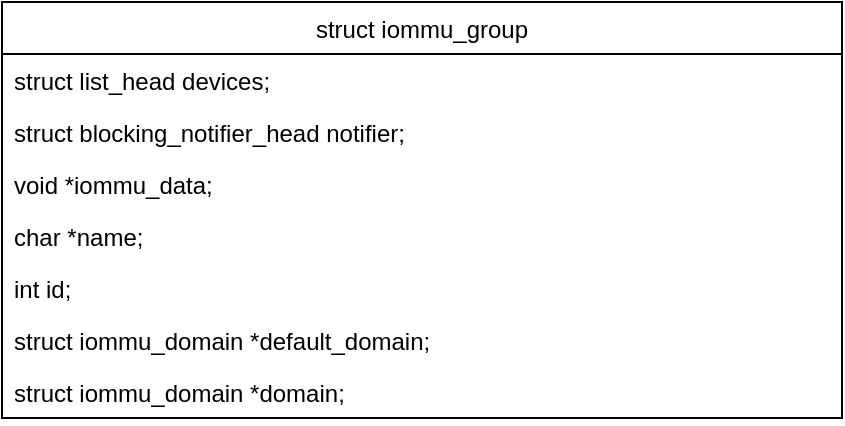 <mxfile version="13.10.4" type="github">
  <diagram id="jF2BiRyFO9prTv9uUxRV" name="Page-1">
    <mxGraphModel dx="1185" dy="623" grid="1" gridSize="10" guides="1" tooltips="1" connect="1" arrows="1" fold="1" page="1" pageScale="1" pageWidth="827" pageHeight="1169" math="0" shadow="0">
      <root>
        <mxCell id="0" />
        <mxCell id="1" parent="0" />
        <mxCell id="1iGd0J-4ECCVOC-DaMyH-1" value="struct iommu_group" style="swimlane;fontStyle=0;childLayout=stackLayout;horizontal=1;startSize=26;fillColor=none;horizontalStack=0;resizeParent=1;resizeParentMax=0;resizeLast=0;collapsible=1;marginBottom=0;" vertex="1" parent="1">
          <mxGeometry x="90" y="570" width="420" height="208" as="geometry" />
        </mxCell>
        <mxCell id="1iGd0J-4ECCVOC-DaMyH-2" value="struct list_head devices;" style="text;strokeColor=none;fillColor=none;align=left;verticalAlign=top;spacingLeft=4;spacingRight=4;overflow=hidden;rotatable=0;points=[[0,0.5],[1,0.5]];portConstraint=eastwest;" vertex="1" parent="1iGd0J-4ECCVOC-DaMyH-1">
          <mxGeometry y="26" width="420" height="26" as="geometry" />
        </mxCell>
        <mxCell id="1iGd0J-4ECCVOC-DaMyH-3" value="struct blocking_notifier_head notifier;" style="text;strokeColor=none;fillColor=none;align=left;verticalAlign=top;spacingLeft=4;spacingRight=4;overflow=hidden;rotatable=0;points=[[0,0.5],[1,0.5]];portConstraint=eastwest;" vertex="1" parent="1iGd0J-4ECCVOC-DaMyH-1">
          <mxGeometry y="52" width="420" height="26" as="geometry" />
        </mxCell>
        <mxCell id="1iGd0J-4ECCVOC-DaMyH-4" value="void *iommu_data;" style="text;strokeColor=none;fillColor=none;align=left;verticalAlign=top;spacingLeft=4;spacingRight=4;overflow=hidden;rotatable=0;points=[[0,0.5],[1,0.5]];portConstraint=eastwest;" vertex="1" parent="1iGd0J-4ECCVOC-DaMyH-1">
          <mxGeometry y="78" width="420" height="26" as="geometry" />
        </mxCell>
        <mxCell id="1iGd0J-4ECCVOC-DaMyH-5" value="char *name;" style="text;strokeColor=none;fillColor=none;align=left;verticalAlign=top;spacingLeft=4;spacingRight=4;overflow=hidden;rotatable=0;points=[[0,0.5],[1,0.5]];portConstraint=eastwest;" vertex="1" parent="1iGd0J-4ECCVOC-DaMyH-1">
          <mxGeometry y="104" width="420" height="26" as="geometry" />
        </mxCell>
        <mxCell id="1iGd0J-4ECCVOC-DaMyH-7" value="int id;" style="text;strokeColor=none;fillColor=none;align=left;verticalAlign=top;spacingLeft=4;spacingRight=4;overflow=hidden;rotatable=0;points=[[0,0.5],[1,0.5]];portConstraint=eastwest;" vertex="1" parent="1iGd0J-4ECCVOC-DaMyH-1">
          <mxGeometry y="130" width="420" height="26" as="geometry" />
        </mxCell>
        <mxCell id="1iGd0J-4ECCVOC-DaMyH-8" value="struct iommu_domain *default_domain;" style="text;strokeColor=none;fillColor=none;align=left;verticalAlign=top;spacingLeft=4;spacingRight=4;overflow=hidden;rotatable=0;points=[[0,0.5],[1,0.5]];portConstraint=eastwest;" vertex="1" parent="1iGd0J-4ECCVOC-DaMyH-1">
          <mxGeometry y="156" width="420" height="26" as="geometry" />
        </mxCell>
        <mxCell id="1iGd0J-4ECCVOC-DaMyH-9" value="struct iommu_domain *domain;" style="text;strokeColor=none;fillColor=none;align=left;verticalAlign=top;spacingLeft=4;spacingRight=4;overflow=hidden;rotatable=0;points=[[0,0.5],[1,0.5]];portConstraint=eastwest;" vertex="1" parent="1iGd0J-4ECCVOC-DaMyH-1">
          <mxGeometry y="182" width="420" height="26" as="geometry" />
        </mxCell>
      </root>
    </mxGraphModel>
  </diagram>
</mxfile>
